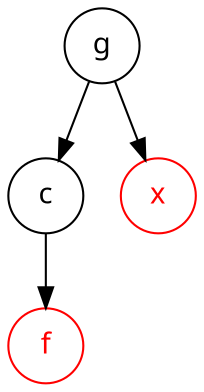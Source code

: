 digraph "Arbre" {
node [fontname="DejaVu-Sans", shape=circle]
c [color=black, fontcolor=black]
f [color=red, fontcolor=red]
g [color=black, fontcolor=black]
x [color=red, fontcolor=red]
g -> c
g -> x
c -> f
}
